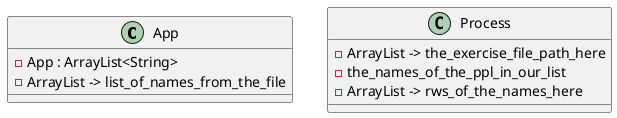 @startuml
'https://plantuml.com/sequence-diagram

class App{
- App : ArrayList<String>
- ArrayList -> list_of_names_from_the_file
}
class Process{
- ArrayList -> the_exercise_file_path_here
- the_names_of_the_ppl_in_our_list
- ArrayList -> rws_of_the_names_here
}
@enduml